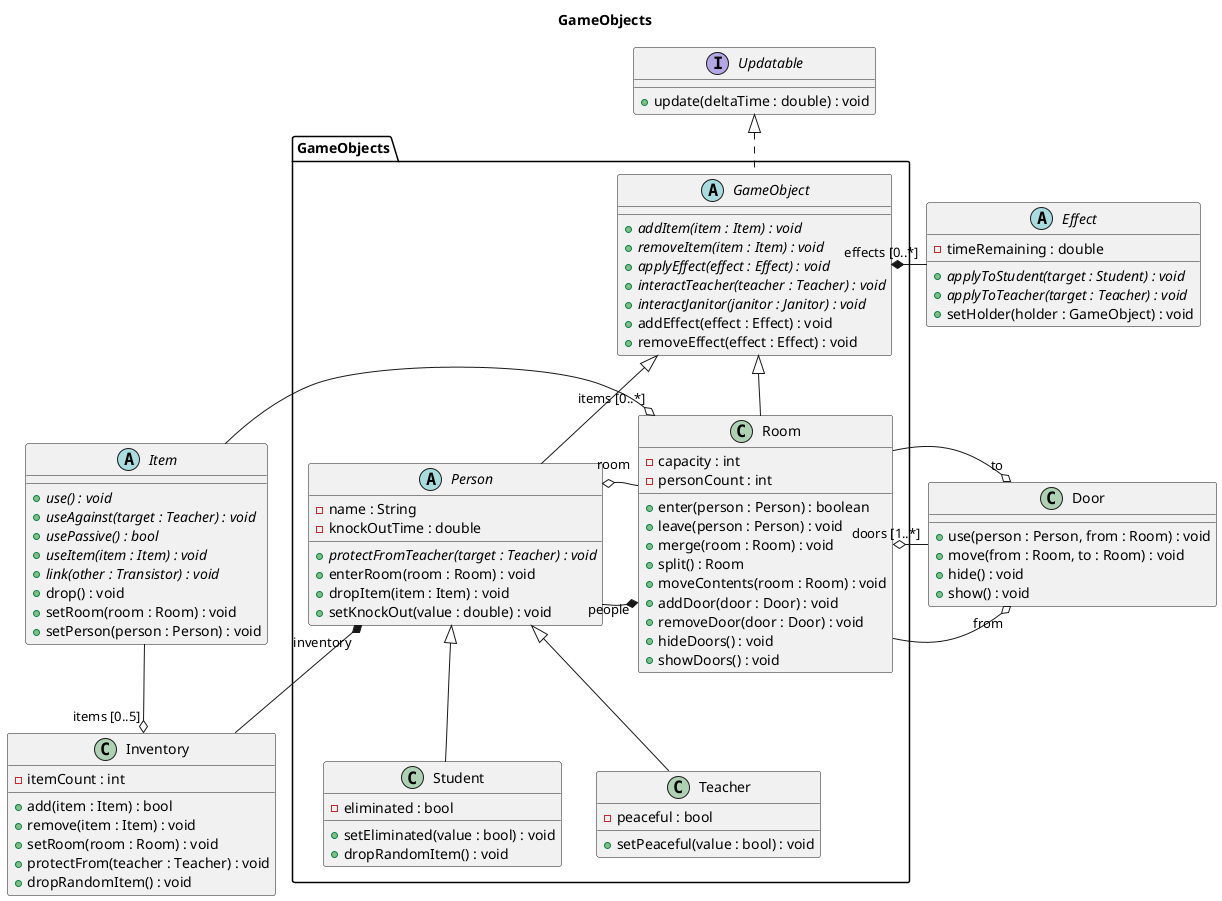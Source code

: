 @startuml game-objects

title GameObjects

package GameObjects {
	abstract GameObject {
		+ {abstract} addItem(item : Item) : void
		+ {abstract} removeItem(item : Item) : void
		+ {abstract} applyEffect(effect : Effect) : void
		+ {abstract} interactTeacher(teacher : Teacher) : void
		+ {abstract} interactJanitor(janitor : Janitor) : void
		+ addEffect(effect : Effect) : void
		+ removeEffect(effect : Effect) : void
	}

	abstract Person {
		- name : String
		- knockOutTime : double
		+ {abstract} protectFromTeacher(target : Teacher) : void
		+ enterRoom(room : Room) : void
		+ dropItem(item : Item) : void
		+ setKnockOut(value : double) : void
	}

	class Student {
		- eliminated : bool
		+ setEliminated(value : bool) : void
		+ dropRandomItem() : void
	}
	class Teacher {
		- peaceful : bool
		+ setPeaceful(value : bool) : void
	}

	class Room {
		- capacity : int
		- personCount : int
		+ enter(person : Person) : boolean
		+ leave(person : Person) : void
		+ merge(room : Room) : void
		+ split() : Room
		+ moveContents(room : Room) : void
		+ addDoor(door : Door) : void
		+ removeDoor(door : Door) : void 
		+ hideDoors() : void
		+ showDoors() : void
	}
	
}

interface Updatable {
	+ update(deltaTime : double) : void
}

class Door {
	+ use(person : Person, from : Room) : void
	+ move(from : Room, to : Room) : void
	+ hide() : void
	+ show() : void
}

class Inventory {
	- itemCount : int
	+ add(item : Item) : bool
	+ remove(item : Item) : void
	+ setRoom(room : Room) : void
	+ protectFrom(teacher : Teacher) : void
	+ dropRandomItem() : void
}

abstract Effect {
	- timeRemaining : double
	+ {abstract} applyToStudent(target : Student) : void
	+ {abstract} applyToTeacher(target : Teacher) : void
	+ setHolder(holder : GameObject) : void
}

abstract Item {
	+ {abstract} use() : void
	+ {abstract} useAgainst(target : Teacher) : void
	+ {abstract} usePassive() : bool
	+ {abstract} useItem(item : Item) : void
	+ {abstract} link(other : Transistor) : void
	+ drop() : void
	+ setRoom(room : Room) : void
	+ setPerson(person : Person) : void	
}

Updatable <|.- GameObject
GameObject <|-- Person
GameObject <|-- Room
Person <|-- Teacher
Person <|-- Student

Room "people" *-left- Person
Person "room" o-right- Room
Room "doors [1..*]" o-- Door
Person "inventory" *-- Inventory
Room "items [0..*]" o- Item
GameObject "effects [0..*]" *-left- Effect

Door "from" o- Room
Door "to" o- Room
Inventory "items [0..5]" o-up- Item

@enduml
